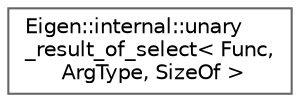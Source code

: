 digraph "Graphical Class Hierarchy"
{
 // LATEX_PDF_SIZE
  bgcolor="transparent";
  edge [fontname=Helvetica,fontsize=10,labelfontname=Helvetica,labelfontsize=10];
  node [fontname=Helvetica,fontsize=10,shape=box,height=0.2,width=0.4];
  rankdir="LR";
  Node0 [id="Node000000",label="Eigen::internal::unary\l_result_of_select\< Func,\l ArgType, SizeOf \>",height=0.2,width=0.4,color="grey40", fillcolor="white", style="filled",URL="$structEigen_1_1internal_1_1unary__result__of__select.html",tooltip=" "];
}
